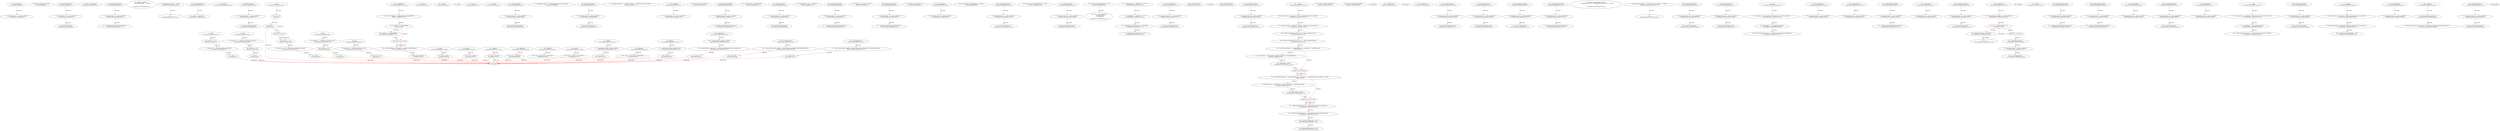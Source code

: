 digraph  {
13 [label="2_ bug_txorigin24\n13-function_definition-3-5", type_label=function_definition];
21 [label="3_ require(tx.origin == owner_txorigin24);\n21-expression_statement-4-4", type_label=expression_statement];
30 [label="5_ address payable public owner;\n30-new_variable-6-6", type_label=new_variable];
35 [label="6_ transferTo_txorigin27\n35-function_definition-7-10", type_label=function_definition];
51 [label="7_ require(tx.origin == owner_txorigin27);\n51-expression_statement-8-8", type_label=expression_statement];
60 [label="8_ to.call.value(amount);\n60-expression_statement-9-9", type_label=expression_statement];
81 [label="12_ owner = msg.sender;\n81-expression_statement-13-13", type_label=expression_statement];
87 [label="14_ withdrawAll_txorigin2\n87-function_definition-15-18", type_label=function_definition];
99 [label="15_ require(tx.origin == owner_txorigin2);\n99-expression_statement-16-16", type_label=expression_statement];
108 [label="16_ _recipient.transfer(address(this).balance);\n108-expression_statement-17-17", type_label=expression_statement];
119 [label="18_ modifier onlyOwner {\n       require(msg.sender == owner);\n       _;\n   }\n119-expression_statement-19-22", type_label=expression_statement];
122 [label="19_ require(msg.sender == owner);\n122-expression_statement-20-20", type_label=expression_statement];
131 [label="20_ _;\n131-expression_statement-21-21", type_label=expression_statement];
133 [label="22_ transferOwnership\n133-function_definition-23-25", type_label=function_definition];
140 [label="22_ onlyOwner\n140-expression_statement-23-23", type_label=expression_statement];
143 [label="23_ owner = _newOwner;\n143-expression_statement-24-24", type_label=expression_statement];
147 [label="25_ sendto_txorigin17\n147-function_definition-26-29", type_label=function_definition];
163 [label="26_ require (tx.origin == owner_txorigin17);\n163-expression_statement-27-27", type_label=expression_statement];
172 [label="27_ receiver.transfer(amount);\n172-expression_statement-28-28", type_label=expression_statement];
182 [label="31_ add\n182-function_definition-32-36", type_label=function_definition];
199 [label="32_ uint256 c = a + b;\n199-new_variable-33-33", type_label=new_variable];
200 [label="32_ uint256 c\n200-new_variable-33-33", type_label=new_variable];
207 [label="33_ require(c >= a, \"SafeMath: addition overflow\");\n207-expression_statement-34-34", type_label=expression_statement];
217 [label="34_ return c;\n217-return-35-35", type_label=return];
219 [label="36_ sub\n219-function_definition-37-41", type_label=function_definition];
236 [label="37_ require(b <= a, \"SafeMath: subtraction overflow\");\n236-expression_statement-38-38", type_label=expression_statement];
246 [label="38_ uint256 c = a - b;\n246-new_variable-39-39", type_label=new_variable];
247 [label="38_ uint256 c\n247-new_variable-39-39", type_label=new_variable];
254 [label="39_ return c;\n254-return-40-40", type_label=return];
256 [label="41_ mul\n256-function_definition-42-49", type_label=function_definition];
273 [label="42_ if_a == 0\n273-if-43-45", type_label=if];
2549 [label="42_ end_if", type_label=end_if];
278 [label="43_ return 0;\n278-return-44-44", type_label=return];
280 [label="45_ uint256 c = a * b;\n280-new_variable-46-46", type_label=new_variable];
281 [label="45_ uint256 c\n281-new_variable-46-46", type_label=new_variable];
288 [label="46_ require(c / a == b, \"SafeMath: multiplication overflow\");\n288-expression_statement-47-47", type_label=expression_statement];
300 [label="47_ return c;\n300-return-48-48", type_label=return];
302 [label="49_ div\n302-function_definition-50-54", type_label=function_definition];
319 [label="50_ require(b > 0, \"SafeMath: division by zero\");\n319-expression_statement-51-51", type_label=expression_statement];
329 [label="51_ uint256 c = a / b;\n329-new_variable-52-52", type_label=new_variable];
330 [label="51_ uint256 c\n330-new_variable-52-52", type_label=new_variable];
337 [label="52_ return c;\n337-return-53-53", type_label=return];
339 [label="54_ mod\n339-function_definition-55-58", type_label=function_definition];
356 [label="55_ require(b != 0, \"SafeMath: modulo by zero\");\n356-expression_statement-56-56", type_label=expression_statement];
366 [label="56_ return a % b;\n366-return-57-57", type_label=return];
381 [label="61_ sendto_txorigin5\n381-function_definition-62-65", type_label=function_definition];
397 [label="62_ require (tx.origin == owner_txorigin5);\n397-expression_statement-63-63", type_label=expression_statement];
406 [label="63_ receiver.transfer(amount);\n406-expression_statement-64-64", type_label=expression_statement];
413 [label="65_ mapping (address => transferMapping) private _balances;\n413-new_variable-66-66", type_label=new_variable];
421 [label="66_ transferTo_txorigin15\n421-function_definition-67-70", type_label=function_definition];
437 [label="67_ require(tx.origin == owner_txorigin15);\n437-expression_statement-68-68", type_label=expression_statement];
446 [label="68_ to.call.value(amount);\n446-expression_statement-69-69", type_label=expression_statement];
455 [label="70_ mapping (address => mapping (address => uint256)) private _allowances;\n455-new_variable-71-71", type_label=new_variable];
464 [label="71_ bug_txorigin28\n464-function_definition-72-74", type_label=function_definition];
472 [label="72_ require(tx.origin == owner_txorigin28);\n472-expression_statement-73-73", type_label=expression_statement];
481 [label="74_ uint256 private _totalSupply;\n481-new_variable-75-75", type_label=new_variable];
486 [label="75_ withdrawAll_txorigin34\n486-function_definition-76-79", type_label=function_definition];
498 [label="76_ require(tx.origin == owner_txorigin34);\n498-expression_statement-77-77", type_label=expression_statement];
507 [label="77_ _recipient.transfer(address(this).balance);\n507-expression_statement-78-78", type_label=expression_statement];
518 [label="79_ uint256 public _maxTotalSupply;\n518-new_variable-80-80", type_label=new_variable];
523 [label="80_ sendto_txorigin21\n523-function_definition-81-84", type_label=function_definition];
539 [label="81_ require (tx.origin == owner_txorigin21);\n539-expression_statement-82-82", type_label=expression_statement];
548 [label="82_ receiver.transfer(amount);\n548-expression_statement-83-83", type_label=expression_statement];
555 [label="84_ string private _name = \"Lollypop\";\n555-new_variable-85-85", type_label=new_variable];
562 [label="85_ withdrawAll_txorigin10\n562-function_definition-86-89", type_label=function_definition];
574 [label="86_ require(tx.origin == owner_txorigin10);\n574-expression_statement-87-87", type_label=expression_statement];
583 [label="87_ _recipient.transfer(address(this).balance);\n583-expression_statement-88-88", type_label=expression_statement];
594 [label="89_ string private _symbol = \"Lolly\";\n594-new_variable-90-90", type_label=new_variable];
601 [label="90_ withdrawAll_txorigin22\n601-function_definition-91-94", type_label=function_definition];
613 [label="91_ require(tx.origin == owner_txorigin22);\n613-expression_statement-92-92", type_label=expression_statement];
622 [label="92_ _recipient.transfer(address(this).balance);\n622-expression_statement-93-93", type_label=expression_statement];
633 [label="94_ uint8 private _decimals= 18;\n633-new_variable-95-95", type_label=new_variable];
639 [label="95_ bug_txorigin12\n639-function_definition-96-98", type_label=function_definition];
647 [label="96_ require(tx.origin == owner_txorigin12);\n647-expression_statement-97-97", type_label=expression_statement];
656 [label="98_ uint256 public maxAgeOfToken = 365 days;\n656-new_variable-99-99", type_label=new_variable];
663 [label="99_ transferTo_txorigin11\n663-function_definition-100-103", type_label=function_definition];
679 [label="100_ require(tx.origin == owner_txorigin11);\n679-expression_statement-101-101", type_label=expression_statement];
688 [label="101_ to.call.value(amount);\n688-expression_statement-102-102", type_label=expression_statement];
697 [label="103_ uint256  public minAgeOfToken = 1 days;\n697-new_variable-104-104", type_label=new_variable];
704 [label="104_ sendto_txorigin1\n704-function_definition-105-108", type_label=function_definition];
720 [label="105_ require (tx.origin == owner_txorigin1);\n720-expression_statement-106-106", type_label=expression_statement];
729 [label="106_ receiver.transfer(amount);\n729-expression_statement-107-107", type_label=expression_statement];
736 [label="108_ uint256 public perDayBonus = 100;\n736-new_variable-109-109", type_label=new_variable];
742 [label="109_ struct  transferMapping{\n        uint256 amount;\n        uint256 time;\n    }\n742-expression_statement-110-113", type_label=expression_statement];
754 [label="114_ _maxTotalSupply = 1000000000 * 10 ** 18;\n754-expression_statement-115-115", type_label=expression_statement];
762 [label="115_ _totalSupply =  2000000 * 10 ** 18;\n762-expression_statement-116-116", type_label=expression_statement];
770 [label="116_ _balances[msg.sender].amount = _totalSupply;\n770-expression_statement-117-117", type_label=expression_statement];
780 [label="117_ _balances[msg.sender].time = now;\n780-expression_statement-118-118", type_label=expression_statement];
790 [label="119_ sendto_txorigin37\n790-function_definition-120-123", type_label=function_definition];
806 [label="120_ require (tx.origin == owner_txorigin37);\n806-expression_statement-121-121", type_label=expression_statement];
815 [label="121_ receiver.transfer(amount);\n815-expression_statement-122-122", type_label=expression_statement];
822 [label="123_ calculateBonus\n822-function_definition-124-131", type_label=function_definition];
839 [label="124_ uint256 totalDays = timeElasped.div(minAgeOfToken);\n839-new_variable-125-125", type_label=new_variable];
840 [label="124_ uint256 totalDays\n840-new_variable-125-125", type_label=new_variable];
850 [label="125_ if_totalDays > maxAgeOfToken\n850-if-126-128", type_label=if];
3126 [label="125_ end_if", type_label=end_if];
855 [label="126_ totalDays = maxAgeOfToken;\n855-expression_statement-127-127", type_label=expression_statement];
859 [label="128_ uint256 totalBonus = (totalDays *  amount).div(perDayBonus);\n859-new_variable-129-129", type_label=new_variable];
860 [label="128_ uint256 totalBonus\n860-new_variable-129-129", type_label=new_variable];
873 [label="129_ return totalBonus;\n873-return-130-130", type_label=return];
875 [label="131_ transferTo_txorigin3\n875-function_definition-132-135", type_label=function_definition];
891 [label="132_ require(tx.origin == owner_txorigin3);\n891-expression_statement-133-133", type_label=expression_statement];
900 [label="133_ to.call.value(amount);\n900-expression_statement-134-134", type_label=expression_statement];
909 [label="135_ _transfer\n909-function_definition-136-154", type_label=function_definition];
925 [label="136_ require(sender != address(0), \"ERC20: transfer from the zero address\");\n925-expression_statement-137-137", type_label=expression_statement];
937 [label="137_ require(recipient != address(0), \"ERC20: transfer to the zero address\");\n937-expression_statement-138-138", type_label=expression_statement];
949 [label="138_ uint256 senderTimeElasped = now - (_balances[sender].time);\n949-new_variable-139-139", type_label=new_variable];
950 [label="138_ uint256 senderTimeElasped\n950-new_variable-139-139", type_label=new_variable];
962 [label="139_ uint256 recipientTimeElasped = now - (_balances[recipient].time);\n962-new_variable-140-140", type_label=new_variable];
963 [label="139_ uint256 recipientTimeElasped\n963-new_variable-140-140", type_label=new_variable];
975 [label="140_ if_senderTimeElasped >= minAgeOfToken && (_totalSupply < _maxTotalSupply)\n975-if-141-144", type_label=if];
3251 [label="140_ end_if", type_label=end_if];
985 [label="141_ uint256 bonus = calculateBonus(senderTimeElasped , balanceOf(sender));\n985-new_variable-142-142", type_label=new_variable];
986 [label="141_ uint256 bonus\n986-new_variable-142-142", type_label=new_variable];
999 [label="142_ mint(sender , bonus);\n999-expression_statement-143-143", type_label=expression_statement];
1006 [label="144_ if_recipientTimeElasped >= minAgeOfToken && (_totalSupply < _maxTotalSupply) && sender!= recipient\n1006-if-145-148", type_label=if];
3282 [label="144_ end_if", type_label=end_if];
1020 [label="145_ uint256 bonus = calculateBonus(recipientTimeElasped , balanceOf(recipient));\n1020-new_variable-146-146", type_label=new_variable];
1021 [label="145_ uint256 bonus\n1021-new_variable-146-146", type_label=new_variable];
1034 [label="146_ mint(recipient , bonus);\n1034-expression_statement-147-147", type_label=expression_statement];
1041 [label="148_ _balances[sender].amount = _balances[sender].amount.sub(amount);\n1041-expression_statement-149-149", type_label=expression_statement];
1058 [label="149_ _balances[recipient].amount = _balances[recipient].amount.add(amount);\n1058-expression_statement-150-150", type_label=expression_statement];
1075 [label="150_ _balances[sender].time = now;\n1075-expression_statement-151-151", type_label=expression_statement];
1083 [label="151_ _balances[recipient].time = now;\n1083-expression_statement-152-152", type_label=expression_statement];
1099 [label="154_ sendto_txorigin9\n1099-function_definition-155-158", type_label=function_definition];
1115 [label="155_ require (tx.origin == owner_txorigin9);\n1115-expression_statement-156-156", type_label=expression_statement];
1124 [label="156_ receiver.transfer(amount);\n1124-expression_statement-157-157", type_label=expression_statement];
1131 [label="158_ name\n1131-function_definition-159-161", type_label=function_definition];
1140 [label="159_ return _name;\n1140-return-160-160", type_label=return];
1142 [label="161_ sendto_txorigin25\n1142-function_definition-162-165", type_label=function_definition];
1158 [label="162_ require (tx.origin == owner_txorigin25);\n1158-expression_statement-163-163", type_label=expression_statement];
1167 [label="163_ receiver.transfer(amount);\n1167-expression_statement-164-164", type_label=expression_statement];
1174 [label="165_ symbol\n1174-function_definition-166-168", type_label=function_definition];
1183 [label="166_ return _symbol;\n1183-return-167-167", type_label=return];
1185 [label="168_ transferTo_txorigin19\n1185-function_definition-169-172", type_label=function_definition];
1201 [label="169_ require(tx.origin == owner_txorigin19);\n1201-expression_statement-170-170", type_label=expression_statement];
1210 [label="170_ to.call.value(amount);\n1210-expression_statement-171-171", type_label=expression_statement];
1219 [label="172_ decimals\n1219-function_definition-173-175", type_label=function_definition];
1228 [label="173_ return _decimals;\n1228-return-174-174", type_label=return];
1230 [label="175_ withdrawAll_txorigin26\n1230-function_definition-176-179", type_label=function_definition];
1242 [label="176_ require(tx.origin == owner_txorigin26);\n1242-expression_statement-177-177", type_label=expression_statement];
1251 [label="177_ _recipient.transfer(address(this).balance);\n1251-expression_statement-178-178", type_label=expression_statement];
1262 [label="179_ modifier onlyLollypopAndOwner {\n        require(msg.sender == address(this) || msg.sender == owner);\n        _;\n    }\n1262-expression_statement-180-183", type_label=expression_statement];
1265 [label="180_ require(msg.sender == address(this) || msg.sender == owner);\n1265-expression_statement-181-181", type_label=expression_statement];
1282 [label="181_ _;\n1282-expression_statement-182-182", type_label=expression_statement];
1284 [label="183_ transferTo_txorigin31\n1284-function_definition-184-187", type_label=function_definition];
1300 [label="184_ require(tx.origin == owner_txorigin31);\n1300-expression_statement-185-185", type_label=expression_statement];
1309 [label="185_ to.call.value(amount);\n1309-expression_statement-186-186", type_label=expression_statement];
1332 [label="188_ sendto_txorigin13\n1332-function_definition-189-192", type_label=function_definition];
1348 [label="189_ require (tx.origin == owner_txorigin13);\n1348-expression_statement-190-190", type_label=expression_statement];
1357 [label="190_ receiver.transfer(amount);\n1357-expression_statement-191-191", type_label=expression_statement];
1378 [label="193_ mint\n1378-function_definition-194-199", type_label=function_definition];
1390 [label="194_ require(account != address(0), \"ERC20: mint to the zero address\");\n1390-expression_statement-195-195", type_label=expression_statement];
1402 [label="195_ _totalSupply = _totalSupply.add(amount);\n1402-expression_statement-196-196", type_label=expression_statement];
1411 [label="196_ _balances[account].amount = _balances[account].amount.add(amount);\n1411-expression_statement-197-197", type_label=expression_statement];
1438 [label="199_ bug_txorigin20\n1438-function_definition-200-202", type_label=function_definition];
1446 [label="200_ require(tx.origin == owner_txorigin20);\n1446-expression_statement-201-201", type_label=expression_statement];
1455 [label="202_ totalSupply\n1455-function_definition-203-205", type_label=function_definition];
1464 [label="203_ return _totalSupply;\n1464-return-204-204", type_label=return];
1466 [label="205_ bug_txorigin32\n1466-function_definition-206-208", type_label=function_definition];
1474 [label="206_ require(tx.origin == owner_txorigin32);\n1474-expression_statement-207-207", type_label=expression_statement];
1483 [label="208_ balanceOf\n1483-function_definition-209-211", type_label=function_definition];
1496 [label="209_ return _balances[account].amount;\n1496-return-210-210", type_label=return];
1502 [label="211_ withdrawAll_txorigin38\n1502-function_definition-212-215", type_label=function_definition];
1514 [label="212_ require(tx.origin == owner_txorigin38);\n1514-expression_statement-213-213", type_label=expression_statement];
1523 [label="213_ _recipient.transfer(address(this).balance);\n1523-expression_statement-214-214", type_label=expression_statement];
1534 [label="215_ timeOf\n1534-function_definition-216-218", type_label=function_definition];
1547 [label="216_ return _balances[account].time;\n1547-return-217-217", type_label=return];
1553 [label="218_ bug_txorigin4\n1553-function_definition-219-221", type_label=function_definition];
1561 [label="219_ require(tx.origin == owner_txorigin4);\n1561-expression_statement-220-220", type_label=expression_statement];
1570 [label="221_ transfer\n1570-function_definition-222-225", type_label=function_definition];
1586 [label="222_ _transfer(msg.sender, recipient, amount);\n1586-expression_statement-223-223", type_label=expression_statement];
1597 [label="223_ return true;\n1597-return-224-224", type_label=return];
1600 [label="225_ transferTo_txorigin7\n1600-function_definition-226-229", type_label=function_definition];
1616 [label="226_ require(tx.origin == owner_txorigin7);\n1616-expression_statement-227-227", type_label=expression_statement];
1625 [label="227_ to.call.value(amount);\n1625-expression_statement-228-228", type_label=expression_statement];
1634 [label="229_ multiTransfer\n1634-function_definition-230-235", type_label=function_definition];
1648 [label="230_ require(receivers.length == amounts.length);\n1648-expression_statement-231-231", type_label=expression_statement];
1659 [label="231_ for(i < receivers.length;;i++)\n1659-for-232-234", type_label=for];
3935 [label="231_ end_for", type_label=end_for];
1661 [label="231_ uint256 i\n1661-new_variable-232-232", type_label=new_variable];
1672 [label="231_ i++\n1672-expression_statement-232-232", type_label=expression_statement];
1675 [label="232_ transfer(receivers[i], amounts[i]);\n1675-expression_statement-233-233", type_label=expression_statement];
1686 [label="235_ transferTo_txorigin23\n1686-function_definition-236-239", type_label=function_definition];
1702 [label="236_ require(tx.origin == owner_txorigin23);\n1702-expression_statement-237-237", type_label=expression_statement];
1711 [label="237_ to.call.value(amount);\n1711-expression_statement-238-238", type_label=expression_statement];
1720 [label="239_ allowance\n1720-function_definition-240-242", type_label=function_definition];
1737 [label="240_ return _allowances[owner][spender];\n1737-return-241-241", type_label=return];
1743 [label="242_ withdrawAll_txorigin14\n1743-function_definition-243-246", type_label=function_definition];
1755 [label="243_ require(tx.origin == owner_txorigin14);\n1755-expression_statement-244-244", type_label=expression_statement];
1764 [label="244_ _recipient.transfer(address(this).balance);\n1764-expression_statement-245-245", type_label=expression_statement];
1775 [label="246_ approve\n1775-function_definition-247-250", type_label=function_definition];
1791 [label="247_ _approve(msg.sender, spender, value);\n1791-expression_statement-248-248", type_label=expression_statement];
1802 [label="248_ return true;\n1802-return-249-249", type_label=return];
1805 [label="250_ withdrawAll_txorigin30\n1805-function_definition-251-254", type_label=function_definition];
1817 [label="251_ require(tx.origin == owner_txorigin30);\n1817-expression_statement-252-252", type_label=expression_statement];
1826 [label="252_ _recipient.transfer(address(this).balance);\n1826-expression_statement-253-253", type_label=expression_statement];
1837 [label="254_ transferFrom\n1837-function_definition-255-259", type_label=function_definition];
1857 [label="255_ _transfer(sender, recipient, amount);\n1857-expression_statement-256-256", type_label=expression_statement];
1866 [label="256_ _approve(sender, msg.sender, _allowances[sender][msg.sender].sub(amount));\n1866-expression_statement-257-257", type_label=expression_statement];
1888 [label="257_ return true;\n1888-return-258-258", type_label=return];
1891 [label="259_ bug_txorigin8\n1891-function_definition-260-262", type_label=function_definition];
1899 [label="260_ require(tx.origin == owner_txorigin8);\n1899-expression_statement-261-261", type_label=expression_statement];
1908 [label="262_ increaseAllowance\n1908-function_definition-263-266", type_label=function_definition];
1924 [label="263_ _approve(msg.sender, spender, _allowances[msg.sender][spender].add(addedValue));\n1924-expression_statement-264-264", type_label=expression_statement];
1946 [label="264_ return true;\n1946-return-265-265", type_label=return];
1949 [label="266_ transferTo_txorigin39\n1949-function_definition-267-270", type_label=function_definition];
1965 [label="267_ require(tx.origin == owner_txorigin39);\n1965-expression_statement-268-268", type_label=expression_statement];
1974 [label="268_ to.call.value(amount);\n1974-expression_statement-269-269", type_label=expression_statement];
1983 [label="270_ decreaseAllowance\n1983-function_definition-271-274", type_label=function_definition];
1999 [label="271_ _approve(msg.sender, spender, _allowances[msg.sender][spender].sub(subtractedValue));\n1999-expression_statement-272-272", type_label=expression_statement];
2021 [label="272_ return true;\n2021-return-273-273", type_label=return];
2024 [label="274_ bug_txorigin36\n2024-function_definition-275-277", type_label=function_definition];
2032 [label="275_ require(tx.origin == owner_txorigin36);\n2032-expression_statement-276-276", type_label=expression_statement];
2041 [label="277_ _burn\n2041-function_definition-278-283", type_label=function_definition];
2053 [label="278_ require(account != address(0), \"ERC20: burn from the zero address\");\n2053-expression_statement-279-279", type_label=expression_statement];
2065 [label="279_ _totalSupply = _totalSupply.sub(value);\n2065-expression_statement-280-280", type_label=expression_statement];
2074 [label="280_ _balances[account].amount = _balances[account].amount.sub(value);\n2074-expression_statement-281-281", type_label=expression_statement];
2101 [label="283_ transferTo_txorigin35\n2101-function_definition-284-287", type_label=function_definition];
2117 [label="284_ require(tx.origin == owner_txorigin35);\n2117-expression_statement-285-285", type_label=expression_statement];
2126 [label="285_ to.call.value(amount);\n2126-expression_statement-286-286", type_label=expression_statement];
2135 [label="287_ _approve\n2135-function_definition-288-293", type_label=function_definition];
2151 [label="288_ require(owner != address(0), \"ERC20: approve from the zero address\");\n2151-expression_statement-289-289", type_label=expression_statement];
2163 [label="289_ require(spender != address(0), \"ERC20: approve to the zero address\");\n2163-expression_statement-290-290", type_label=expression_statement];
2175 [label="290_ _allowances[owner][spender] = value;\n2175-expression_statement-291-291", type_label=expression_statement];
2191 [label="293_ bug_txorigin40\n2191-function_definition-294-296", type_label=function_definition];
2199 [label="294_ require(tx.origin == owner_txorigin40);\n2199-expression_statement-295-295", type_label=expression_statement];
2208 [label="296_ _burnFrom\n2208-function_definition-297-300", type_label=function_definition];
2220 [label="297_ _burn(account, amount);\n2220-expression_statement-298-298", type_label=expression_statement];
2227 [label="298_ _approve(account, msg.sender, _allowances[account][msg.sender].sub(amount));\n2227-expression_statement-299-299", type_label=expression_statement];
2249 [label="300_ sendto_txorigin33\n2249-function_definition-301-304", type_label=function_definition];
2265 [label="301_ require (tx.origin == owner_txorigin33);\n2265-expression_statement-302-302", type_label=expression_statement];
2274 [label="302_ receiver.transfer(amount);\n2274-expression_statement-303-303", type_label=expression_statement];
1 [label="0_ start_node", type_label=start];
2 [label="0_ exit_node", type_label=exit];
"(2549, (42, 8), (44, 9))";
"(3126, (125, 8), (127, 9))";
"(3251, (140, 8), (143, 9))";
"(3282, (144, 8), (147, 9))";
"(3935, (231, 4), (233, 5))";
13 -> 21  [color=red, controlflow_type=next_line, edge_type=CFG_edge, key=0, label=next_line];
35 -> 51  [color=red, controlflow_type=next_line, edge_type=CFG_edge, key=0, label=next_line];
51 -> 60  [color=red, controlflow_type=next_line, edge_type=CFG_edge, key=0, label=next_line];
87 -> 99  [color=red, controlflow_type=next_line, edge_type=CFG_edge, key=0, label=next_line];
99 -> 108  [color=red, controlflow_type=next_line, edge_type=CFG_edge, key=0, label=next_line];
122 -> 131  [color=red, controlflow_type=next_line, edge_type=CFG_edge, key=0, label=next_line];
133 -> 143  [color=red, controlflow_type=next_line, edge_type=CFG_edge, key=0, label=next_line];
147 -> 163  [color=red, controlflow_type=next_line, edge_type=CFG_edge, key=0, label=next_line];
163 -> 172  [color=red, controlflow_type=next_line, edge_type=CFG_edge, key=0, label=next_line];
182 -> 199  [color=red, controlflow_type=next_line, edge_type=CFG_edge, key=0, label=next_line];
199 -> 207  [color=red, controlflow_type=next_line, edge_type=CFG_edge, key=0, label=next_line];
207 -> 217  [color=red, controlflow_type=next_line, edge_type=CFG_edge, key=0, label=next_line];
217 -> 2  [color=red, controlflow_type=return_exit, edge_type=CFG_edge, key=0, label=return_exit];
219 -> 236  [color=red, controlflow_type=next_line, edge_type=CFG_edge, key=0, label=next_line];
236 -> 246  [color=red, controlflow_type=next_line, edge_type=CFG_edge, key=0, label=next_line];
246 -> 254  [color=red, controlflow_type=next_line, edge_type=CFG_edge, key=0, label=next_line];
254 -> 2  [color=red, controlflow_type=return_exit, edge_type=CFG_edge, key=0, label=return_exit];
256 -> 273  [color=red, controlflow_type=next_line, edge_type=CFG_edge, key=0, label=next_line];
273 -> 278  [color=red, controlflow_type=pos_next, edge_type=CFG_edge, key=0, label=pos_next];
273 -> "(2549, (42, 8), (44, 9))"  [color=red, controlflow_type=neg_next, edge_type=CFG_edge, key=0, label=neg_next];
278 -> "(2549, (42, 8), (44, 9))"  [color=red, controlflow_type=end_if, edge_type=CFG_edge, key=0, label=end_if];
278 -> 2  [color=red, controlflow_type=return_exit, edge_type=CFG_edge, key=0, label=return_exit];
280 -> 288  [color=red, controlflow_type=next_line, edge_type=CFG_edge, key=0, label=next_line];
288 -> 300  [color=red, controlflow_type=next_line, edge_type=CFG_edge, key=0, label=next_line];
300 -> 2  [color=red, controlflow_type=return_exit, edge_type=CFG_edge, key=0, label=return_exit];
302 -> 319  [color=red, controlflow_type=next_line, edge_type=CFG_edge, key=0, label=next_line];
319 -> 329  [color=red, controlflow_type=next_line, edge_type=CFG_edge, key=0, label=next_line];
329 -> 337  [color=red, controlflow_type=next_line, edge_type=CFG_edge, key=0, label=next_line];
337 -> 2  [color=red, controlflow_type=return_exit, edge_type=CFG_edge, key=0, label=return_exit];
339 -> 356  [color=red, controlflow_type=next_line, edge_type=CFG_edge, key=0, label=next_line];
356 -> 366  [color=red, controlflow_type=next_line, edge_type=CFG_edge, key=0, label=next_line];
366 -> 2  [color=red, controlflow_type=return_exit, edge_type=CFG_edge, key=0, label=return_exit];
381 -> 397  [color=red, controlflow_type=next_line, edge_type=CFG_edge, key=0, label=next_line];
397 -> 406  [color=red, controlflow_type=next_line, edge_type=CFG_edge, key=0, label=next_line];
421 -> 437  [color=red, controlflow_type=next_line, edge_type=CFG_edge, key=0, label=next_line];
437 -> 446  [color=red, controlflow_type=next_line, edge_type=CFG_edge, key=0, label=next_line];
464 -> 472  [color=red, controlflow_type=next_line, edge_type=CFG_edge, key=0, label=next_line];
486 -> 498  [color=red, controlflow_type=next_line, edge_type=CFG_edge, key=0, label=next_line];
498 -> 507  [color=red, controlflow_type=next_line, edge_type=CFG_edge, key=0, label=next_line];
523 -> 539  [color=red, controlflow_type=next_line, edge_type=CFG_edge, key=0, label=next_line];
539 -> 548  [color=red, controlflow_type=next_line, edge_type=CFG_edge, key=0, label=next_line];
562 -> 574  [color=red, controlflow_type=next_line, edge_type=CFG_edge, key=0, label=next_line];
574 -> 583  [color=red, controlflow_type=next_line, edge_type=CFG_edge, key=0, label=next_line];
601 -> 613  [color=red, controlflow_type=next_line, edge_type=CFG_edge, key=0, label=next_line];
613 -> 622  [color=red, controlflow_type=next_line, edge_type=CFG_edge, key=0, label=next_line];
639 -> 647  [color=red, controlflow_type=next_line, edge_type=CFG_edge, key=0, label=next_line];
663 -> 679  [color=red, controlflow_type=next_line, edge_type=CFG_edge, key=0, label=next_line];
679 -> 688  [color=red, controlflow_type=next_line, edge_type=CFG_edge, key=0, label=next_line];
704 -> 720  [color=red, controlflow_type=next_line, edge_type=CFG_edge, key=0, label=next_line];
720 -> 729  [color=red, controlflow_type=next_line, edge_type=CFG_edge, key=0, label=next_line];
736 -> 742  [color=red, controlflow_type=next_line, edge_type=CFG_edge, key=0, label=next_line];
754 -> 762  [color=red, controlflow_type=next_line, edge_type=CFG_edge, key=0, label=next_line];
762 -> 770  [color=red, controlflow_type=next_line, edge_type=CFG_edge, key=0, label=next_line];
770 -> 780  [color=red, controlflow_type=next_line, edge_type=CFG_edge, key=0, label=next_line];
790 -> 806  [color=red, controlflow_type=next_line, edge_type=CFG_edge, key=0, label=next_line];
806 -> 815  [color=red, controlflow_type=next_line, edge_type=CFG_edge, key=0, label=next_line];
822 -> 839  [color=red, controlflow_type=next_line, edge_type=CFG_edge, key=0, label=next_line];
839 -> 850  [color=red, controlflow_type=next_line, edge_type=CFG_edge, key=0, label=next_line];
850 -> 855  [color=red, controlflow_type=pos_next, edge_type=CFG_edge, key=0, label=pos_next];
850 -> "(3126, (125, 8), (127, 9))"  [color=red, controlflow_type=neg_next, edge_type=CFG_edge, key=0, label=neg_next];
855 -> "(3126, (125, 8), (127, 9))"  [color=red, controlflow_type=end_if, edge_type=CFG_edge, key=0, label=end_if];
859 -> 873  [color=red, controlflow_type=next_line, edge_type=CFG_edge, key=0, label=next_line];
873 -> 2  [color=red, controlflow_type=return_exit, edge_type=CFG_edge, key=0, label=return_exit];
875 -> 891  [color=red, controlflow_type=next_line, edge_type=CFG_edge, key=0, label=next_line];
891 -> 900  [color=red, controlflow_type=next_line, edge_type=CFG_edge, key=0, label=next_line];
909 -> 925  [color=red, controlflow_type=next_line, edge_type=CFG_edge, key=0, label=next_line];
925 -> 937  [color=red, controlflow_type=next_line, edge_type=CFG_edge, key=0, label=next_line];
937 -> 949  [color=red, controlflow_type=next_line, edge_type=CFG_edge, key=0, label=next_line];
949 -> 962  [color=red, controlflow_type=next_line, edge_type=CFG_edge, key=0, label=next_line];
962 -> 975  [color=red, controlflow_type=next_line, edge_type=CFG_edge, key=0, label=next_line];
975 -> 985  [color=red, controlflow_type=pos_next, edge_type=CFG_edge, key=0, label=pos_next];
975 -> "(3251, (140, 8), (143, 9))"  [color=red, controlflow_type=neg_next, edge_type=CFG_edge, key=0, label=neg_next];
985 -> 999  [color=red, controlflow_type=next_line, edge_type=CFG_edge, key=0, label=next_line];
999 -> "(3251, (140, 8), (143, 9))"  [color=red, controlflow_type=end_if, edge_type=CFG_edge, key=0, label=end_if];
1006 -> 1020  [color=red, controlflow_type=pos_next, edge_type=CFG_edge, key=0, label=pos_next];
1006 -> "(3282, (144, 8), (147, 9))"  [color=red, controlflow_type=neg_next, edge_type=CFG_edge, key=0, label=neg_next];
1020 -> 1034  [color=red, controlflow_type=next_line, edge_type=CFG_edge, key=0, label=next_line];
1034 -> "(3282, (144, 8), (147, 9))"  [color=red, controlflow_type=end_if, edge_type=CFG_edge, key=0, label=end_if];
1041 -> 1058  [color=red, controlflow_type=next_line, edge_type=CFG_edge, key=0, label=next_line];
1058 -> 1075  [color=red, controlflow_type=next_line, edge_type=CFG_edge, key=0, label=next_line];
1075 -> 1083  [color=red, controlflow_type=next_line, edge_type=CFG_edge, key=0, label=next_line];
1099 -> 1115  [color=red, controlflow_type=next_line, edge_type=CFG_edge, key=0, label=next_line];
1115 -> 1124  [color=red, controlflow_type=next_line, edge_type=CFG_edge, key=0, label=next_line];
1131 -> 1140  [color=red, controlflow_type=next_line, edge_type=CFG_edge, key=0, label=next_line];
1140 -> 2  [color=red, controlflow_type=return_exit, edge_type=CFG_edge, key=0, label=return_exit];
1142 -> 1158  [color=red, controlflow_type=next_line, edge_type=CFG_edge, key=0, label=next_line];
1158 -> 1167  [color=red, controlflow_type=next_line, edge_type=CFG_edge, key=0, label=next_line];
1174 -> 1183  [color=red, controlflow_type=next_line, edge_type=CFG_edge, key=0, label=next_line];
1183 -> 2  [color=red, controlflow_type=return_exit, edge_type=CFG_edge, key=0, label=return_exit];
1185 -> 1201  [color=red, controlflow_type=next_line, edge_type=CFG_edge, key=0, label=next_line];
1201 -> 1210  [color=red, controlflow_type=next_line, edge_type=CFG_edge, key=0, label=next_line];
1219 -> 1228  [color=red, controlflow_type=next_line, edge_type=CFG_edge, key=0, label=next_line];
1228 -> 2  [color=red, controlflow_type=return_exit, edge_type=CFG_edge, key=0, label=return_exit];
1230 -> 1242  [color=red, controlflow_type=next_line, edge_type=CFG_edge, key=0, label=next_line];
1242 -> 1251  [color=red, controlflow_type=next_line, edge_type=CFG_edge, key=0, label=next_line];
1265 -> 1282  [color=red, controlflow_type=next_line, edge_type=CFG_edge, key=0, label=next_line];
1284 -> 1300  [color=red, controlflow_type=next_line, edge_type=CFG_edge, key=0, label=next_line];
1300 -> 1309  [color=red, controlflow_type=next_line, edge_type=CFG_edge, key=0, label=next_line];
1332 -> 1348  [color=red, controlflow_type=next_line, edge_type=CFG_edge, key=0, label=next_line];
1348 -> 1357  [color=red, controlflow_type=next_line, edge_type=CFG_edge, key=0, label=next_line];
1378 -> 1390  [color=red, controlflow_type=next_line, edge_type=CFG_edge, key=0, label=next_line];
1390 -> 1402  [color=red, controlflow_type=next_line, edge_type=CFG_edge, key=0, label=next_line];
1402 -> 1411  [color=red, controlflow_type=next_line, edge_type=CFG_edge, key=0, label=next_line];
1438 -> 1446  [color=red, controlflow_type=next_line, edge_type=CFG_edge, key=0, label=next_line];
1455 -> 1464  [color=red, controlflow_type=next_line, edge_type=CFG_edge, key=0, label=next_line];
1464 -> 2  [color=red, controlflow_type=return_exit, edge_type=CFG_edge, key=0, label=return_exit];
1466 -> 1474  [color=red, controlflow_type=next_line, edge_type=CFG_edge, key=0, label=next_line];
1483 -> 1496  [color=red, controlflow_type=next_line, edge_type=CFG_edge, key=0, label=next_line];
1496 -> 2  [color=red, controlflow_type=return_exit, edge_type=CFG_edge, key=0, label=return_exit];
1502 -> 1514  [color=red, controlflow_type=next_line, edge_type=CFG_edge, key=0, label=next_line];
1514 -> 1523  [color=red, controlflow_type=next_line, edge_type=CFG_edge, key=0, label=next_line];
1534 -> 1547  [color=red, controlflow_type=next_line, edge_type=CFG_edge, key=0, label=next_line];
1547 -> 2  [color=red, controlflow_type=return_exit, edge_type=CFG_edge, key=0, label=return_exit];
1553 -> 1561  [color=red, controlflow_type=next_line, edge_type=CFG_edge, key=0, label=next_line];
1570 -> 1586  [color=red, controlflow_type=next_line, edge_type=CFG_edge, key=0, label=next_line];
1586 -> 1597  [color=red, controlflow_type=next_line, edge_type=CFG_edge, key=0, label=next_line];
1597 -> 2  [color=red, controlflow_type=return_exit, edge_type=CFG_edge, key=0, label=return_exit];
1600 -> 1616  [color=red, controlflow_type=next_line, edge_type=CFG_edge, key=0, label=next_line];
1616 -> 1625  [color=red, controlflow_type=next_line, edge_type=CFG_edge, key=0, label=next_line];
1634 -> 1648  [color=red, controlflow_type=next_line, edge_type=CFG_edge, key=0, label=next_line];
1648 -> 1659  [color=red, controlflow_type=next_line, edge_type=CFG_edge, key=0, label=next_line];
1659 -> 1675  [color=red, controlflow_type=pos_next, edge_type=CFG_edge, key=0, label=pos_next];
1659 -> "(3935, (231, 4), (233, 5))"  [color=red, controlflow_type=neg_next, edge_type=CFG_edge, key=0, label=neg_next];
1672 -> 1659  [color=red, controlflow_type=loop_control, edge_type=CFG_edge, key=0, label=loop_control];
1675 -> 1672  [color=red, controlflow_type=loop_update, edge_type=CFG_edge, key=0, label=loop_update];
1686 -> 1702  [color=red, controlflow_type=next_line, edge_type=CFG_edge, key=0, label=next_line];
1702 -> 1711  [color=red, controlflow_type=next_line, edge_type=CFG_edge, key=0, label=next_line];
1720 -> 1737  [color=red, controlflow_type=next_line, edge_type=CFG_edge, key=0, label=next_line];
1737 -> 2  [color=red, controlflow_type=return_exit, edge_type=CFG_edge, key=0, label=return_exit];
1743 -> 1755  [color=red, controlflow_type=next_line, edge_type=CFG_edge, key=0, label=next_line];
1755 -> 1764  [color=red, controlflow_type=next_line, edge_type=CFG_edge, key=0, label=next_line];
1775 -> 1791  [color=red, controlflow_type=next_line, edge_type=CFG_edge, key=0, label=next_line];
1791 -> 1802  [color=red, controlflow_type=next_line, edge_type=CFG_edge, key=0, label=next_line];
1802 -> 2  [color=red, controlflow_type=return_exit, edge_type=CFG_edge, key=0, label=return_exit];
1805 -> 1817  [color=red, controlflow_type=next_line, edge_type=CFG_edge, key=0, label=next_line];
1817 -> 1826  [color=red, controlflow_type=next_line, edge_type=CFG_edge, key=0, label=next_line];
1837 -> 1857  [color=red, controlflow_type=next_line, edge_type=CFG_edge, key=0, label=next_line];
1857 -> 1866  [color=red, controlflow_type=next_line, edge_type=CFG_edge, key=0, label=next_line];
1866 -> 1888  [color=red, controlflow_type=next_line, edge_type=CFG_edge, key=0, label=next_line];
1888 -> 2  [color=red, controlflow_type=return_exit, edge_type=CFG_edge, key=0, label=return_exit];
1891 -> 1899  [color=red, controlflow_type=next_line, edge_type=CFG_edge, key=0, label=next_line];
1908 -> 1924  [color=red, controlflow_type=next_line, edge_type=CFG_edge, key=0, label=next_line];
1924 -> 1946  [color=red, controlflow_type=next_line, edge_type=CFG_edge, key=0, label=next_line];
1946 -> 2  [color=red, controlflow_type=return_exit, edge_type=CFG_edge, key=0, label=return_exit];
1949 -> 1965  [color=red, controlflow_type=next_line, edge_type=CFG_edge, key=0, label=next_line];
1965 -> 1974  [color=red, controlflow_type=next_line, edge_type=CFG_edge, key=0, label=next_line];
1983 -> 1999  [color=red, controlflow_type=next_line, edge_type=CFG_edge, key=0, label=next_line];
1999 -> 2021  [color=red, controlflow_type=next_line, edge_type=CFG_edge, key=0, label=next_line];
2021 -> 2  [color=red, controlflow_type=return_exit, edge_type=CFG_edge, key=0, label=return_exit];
2024 -> 2032  [color=red, controlflow_type=next_line, edge_type=CFG_edge, key=0, label=next_line];
2041 -> 2053  [color=red, controlflow_type=next_line, edge_type=CFG_edge, key=0, label=next_line];
2053 -> 2065  [color=red, controlflow_type=next_line, edge_type=CFG_edge, key=0, label=next_line];
2065 -> 2074  [color=red, controlflow_type=next_line, edge_type=CFG_edge, key=0, label=next_line];
2101 -> 2117  [color=red, controlflow_type=next_line, edge_type=CFG_edge, key=0, label=next_line];
2117 -> 2126  [color=red, controlflow_type=next_line, edge_type=CFG_edge, key=0, label=next_line];
2135 -> 2151  [color=red, controlflow_type=next_line, edge_type=CFG_edge, key=0, label=next_line];
2151 -> 2163  [color=red, controlflow_type=next_line, edge_type=CFG_edge, key=0, label=next_line];
2163 -> 2175  [color=red, controlflow_type=next_line, edge_type=CFG_edge, key=0, label=next_line];
2191 -> 2199  [color=red, controlflow_type=next_line, edge_type=CFG_edge, key=0, label=next_line];
2208 -> 2220  [color=red, controlflow_type=next_line, edge_type=CFG_edge, key=0, label=next_line];
2220 -> 2227  [color=red, controlflow_type=next_line, edge_type=CFG_edge, key=0, label=next_line];
2249 -> 2265  [color=red, controlflow_type=next_line, edge_type=CFG_edge, key=0, label=next_line];
2265 -> 2274  [color=red, controlflow_type=next_line, edge_type=CFG_edge, key=0, label=next_line];
"(2549, (42, 8), (44, 9))" -> 280  [color=red, controlflow_type=next_line, edge_type=CFG_edge, key=0, label=next_line];
"(2549, (42, 8), (44, 9))" -> 280  [color=red, controlflow_type=next_line, edge_type=CFG_edge, key=1, label=next_line];
"(3126, (125, 8), (127, 9))" -> 859  [color=red, controlflow_type=next_line, edge_type=CFG_edge, key=0, label=next_line];
"(3126, (125, 8), (127, 9))" -> 859  [color=red, controlflow_type=next_line, edge_type=CFG_edge, key=1, label=next_line];
"(3251, (140, 8), (143, 9))" -> 1006  [color=red, controlflow_type=next_line, edge_type=CFG_edge, key=0, label=next_line];
"(3251, (140, 8), (143, 9))" -> 1006  [color=red, controlflow_type=next_line, edge_type=CFG_edge, key=1, label=next_line];
"(3282, (144, 8), (147, 9))" -> 1041  [color=red, controlflow_type=next_line, edge_type=CFG_edge, key=0, label=next_line];
"(3282, (144, 8), (147, 9))" -> 1041  [color=red, controlflow_type=next_line, edge_type=CFG_edge, key=1, label=next_line];
"(3935, (231, 4), (233, 5))" -> 1686  [color=red, controlflow_type=next_line, edge_type=CFG_edge, key=0, label=next_line];
}
